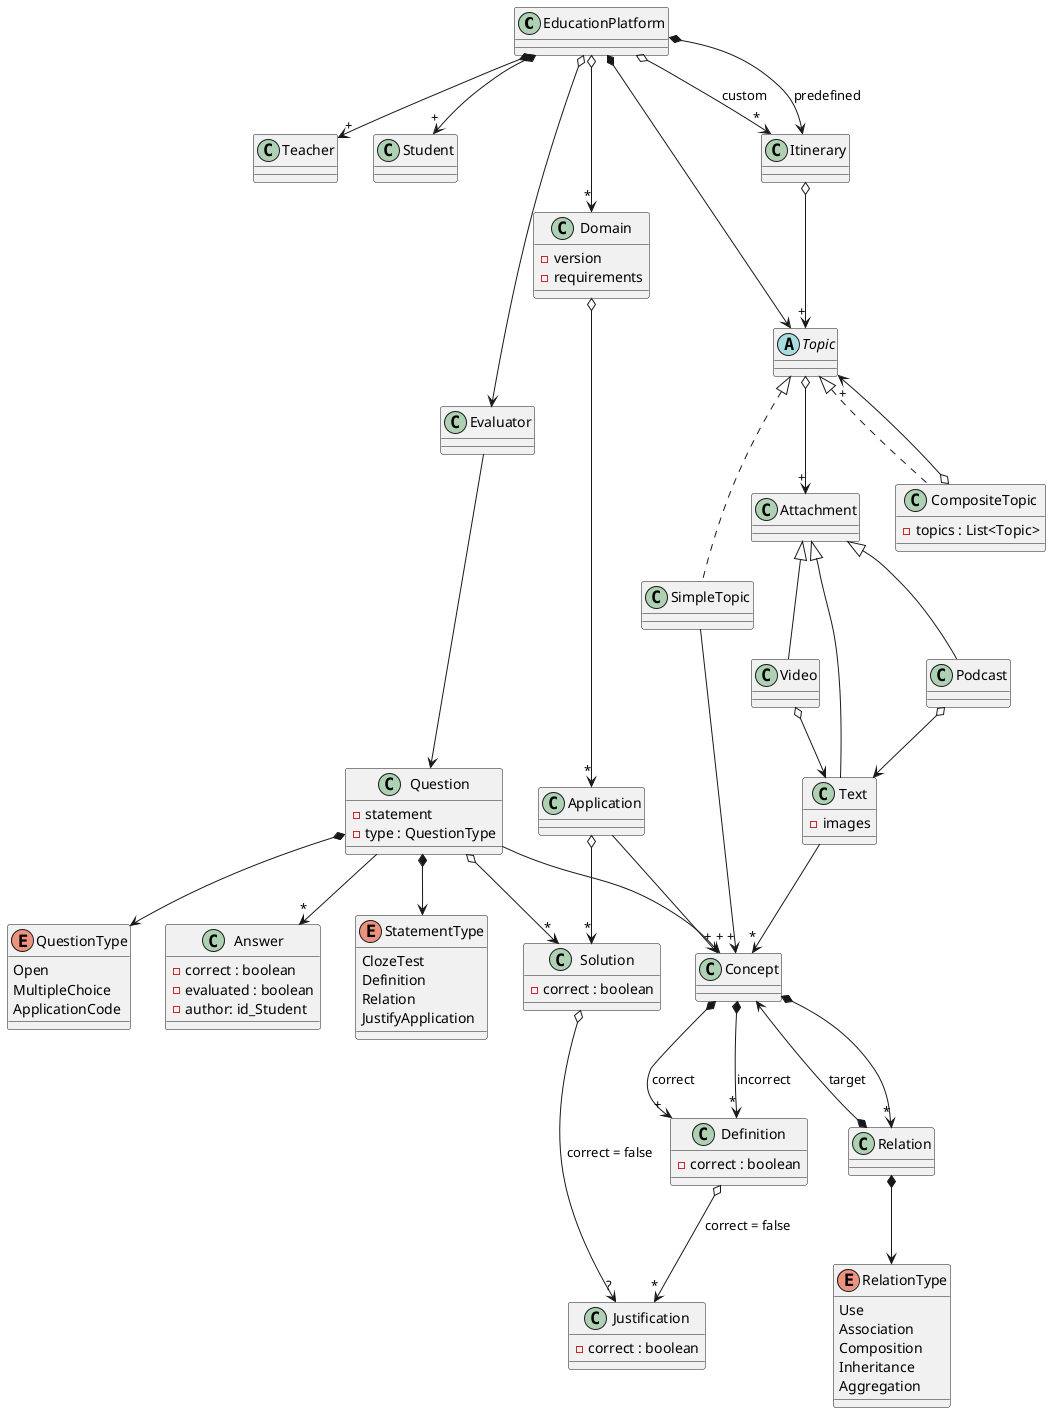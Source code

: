 @startuml EducationPlatformDomain

class EducationPlatform {
}
EducationPlatform *--> "+" Teacher
EducationPlatform *--> "+" Student
EducationPlatform *--> Topic
EducationPlatform *--> Itinerary : predefined
EducationPlatform o--> "*" Itinerary : custom
EducationPlatform o--> Evaluator
EducationPlatform o--> "*" Domain

class Itinerary {
}
Itinerary o--> "+" Topic

abstract Topic{
}
Topic <|.. CompositeTopic
Topic <|.. SimpleTopic
Topic o--> "+" Attachment

class SimpleTopic{
}
SimpleTopic --> "+" Concept

class CompositeTopic{
    - topics : List<Topic> 
}
CompositeTopic o--> "+" Topic

class Attachment {
}
Attachment <|-- Podcast
Attachment <|-- Video
Attachment <|-- Text
Podcast o--> Text
Video o--> Text

class Text {
    - images
}
Text -->"*" Concept

class Domain {
    - version
    - requirements
}
Domain o-->"*" Application
Application o--> "*" Solution

class Application {
}
Application -->"+" Concept

class Evaluator {
}
Evaluator --> Question

class Question {
    - statement
    - type : QuestionType
}
Question -->"+" Concept
Question -->"*" Answer
Question *--> StatementType
Question o--> "*" Solution
Question *--> QuestionType

enum QuestionType {
    Open
    MultipleChoice
    ApplicationCode
}
enum StatementType {
    ClozeTest
    Definition
    Relation
    JustifyApplication
}

class Concept {
}
Concept *--> "+" Definition : correct
Concept *--> "*" Definition : incorrect
Concept *--> "*" Relation

class Definition {
    - correct : boolean
}
Definition o-->"*" Justification :correct = false

class Justification {
    - correct : boolean
}

class Relation {
}
Relation *--> Concept : target
Relation *--> RelationType

enum RelationType {
    Use
    Association
    Composition
    Inheritance
    Aggregation
}

class Solution{
    - correct : boolean
}
Solution o--> "?" Justification : correct = false

class Answer {
    - correct : boolean
    - evaluated : boolean
    - author: id_Student
}

@enduml
